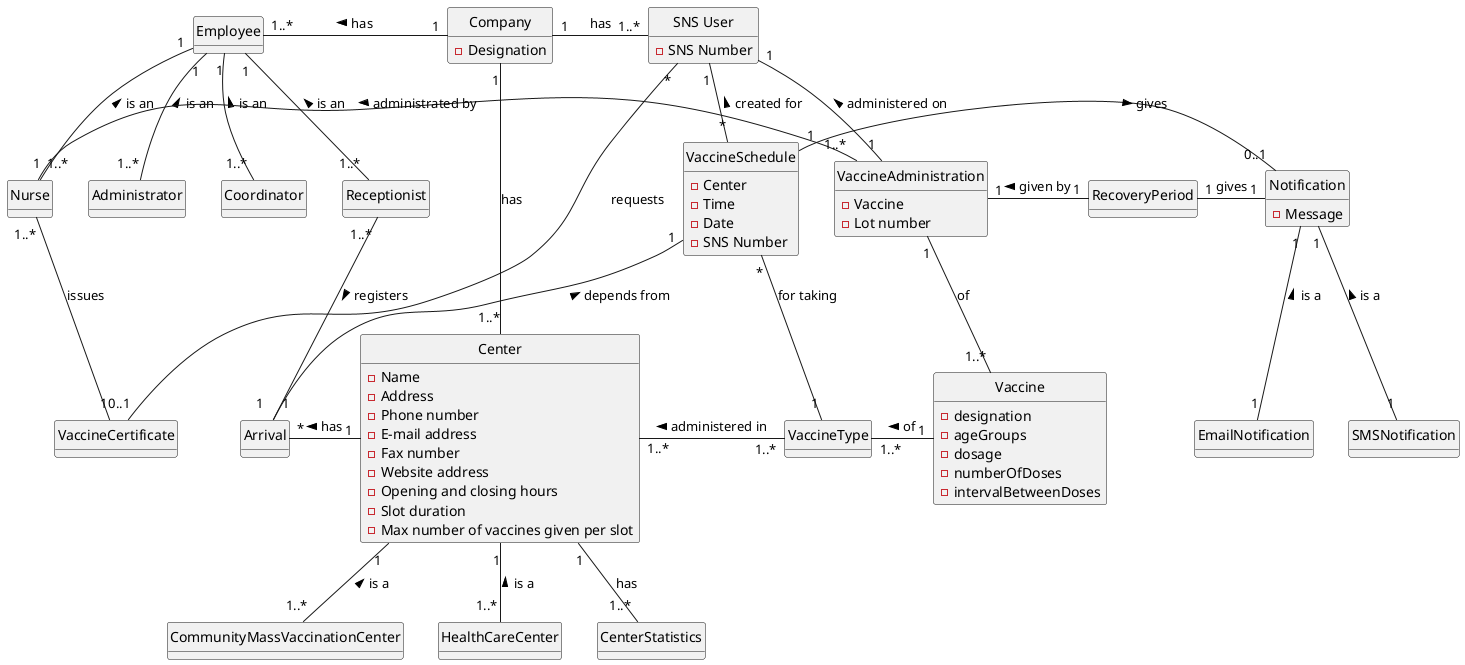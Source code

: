 @startuml
hide methods
hide circle

class Administrator{
}

class Nurse{
}

class "SNS User"{
- SNS Number
}

class Coordinator{
}

class Receptionist{
}

class Vaccine{
- designation
- ageGroups
- dosage
- numberOfDoses
- intervalBetweenDoses
}

class VaccineType{
}

class VaccineSchedule{
- Center
- Time
- Date
- SNS Number
}

class Company{
- Designation
}

class CommunityMassVaccinationCenter{
}

class HealthCareCenter{
}

class Employee{
}

class Center{

-Name
-Address
-Phone number
-E-mail address
-Fax number
-Website address
-Opening and closing hours
-Slot duration
-Max number of vaccines given per slot
}

class VaccineAdministration{
- Vaccine
- Lot number
}

class CenterStatistics{
}

class Arrival{
}

class Notification{
-Message
}

class EmailNotification{
}

class SMSNotification{
}

class RecoveryPeriod{
}
class VaccineCertificate

Nurse"1..*" -up- "1"Employee : > is an
Receptionist"1..*" -up- "1"Employee : > is an
Administrator"1..*" -up- "1"Employee : > is an
Coordinator"1..*" -up- "1"Employee : > is an
Receptionist"1..*" -down- "1        "Arrival : > registers
Center "1"-left- "*"Arrival : > has
Center"1" -down- "1..*"CenterStatistics : has
CommunityMassVaccinationCenter"1..*" -up- "1"Center : > is a
HealthCareCenter"1..*" -up- "1"Center : > is a
Company"1" -left- "1..*"Employee : > has
Company"1" -down- "1..*"Center : has
Company"1" -right- "1..*""SNS User" : has
"SNS User" "1" -down- "*"VaccineSchedule : < created for
"SNS User""1" -down- "1"VaccineAdministration : < administered on
VaccineAdministration"1" -down- "1..*"Vaccine : of
Vaccine"1" -left- "1..*"VaccineType : > of
VaccineType"1..*" -left- "1..*"Center : > administered in
Arrival"1   "-up- "1"VaccineSchedule : > depends from
VaccineSchedule"*" -down- "1"VaccineType : for taking
Nurse"1" -right- "1..*"VaccineAdministration : < administrated by
Notification"1" -- "1"SMSNotification : < is a
Notification"1" -- "1"EmailNotification : < is a
VaccineSchedule"1" -right- "0..1"Notification : > gives
RecoveryPeriod"1" -right- "1"Notification : gives
RecoveryPeriod"1" -left- "1"VaccineAdministration : > given by
"SNS User" "*" -right- "0..1"VaccineCertificate : requests
Nurse "1..*" -down- "1"VaccineCertificate : issues
@enduml